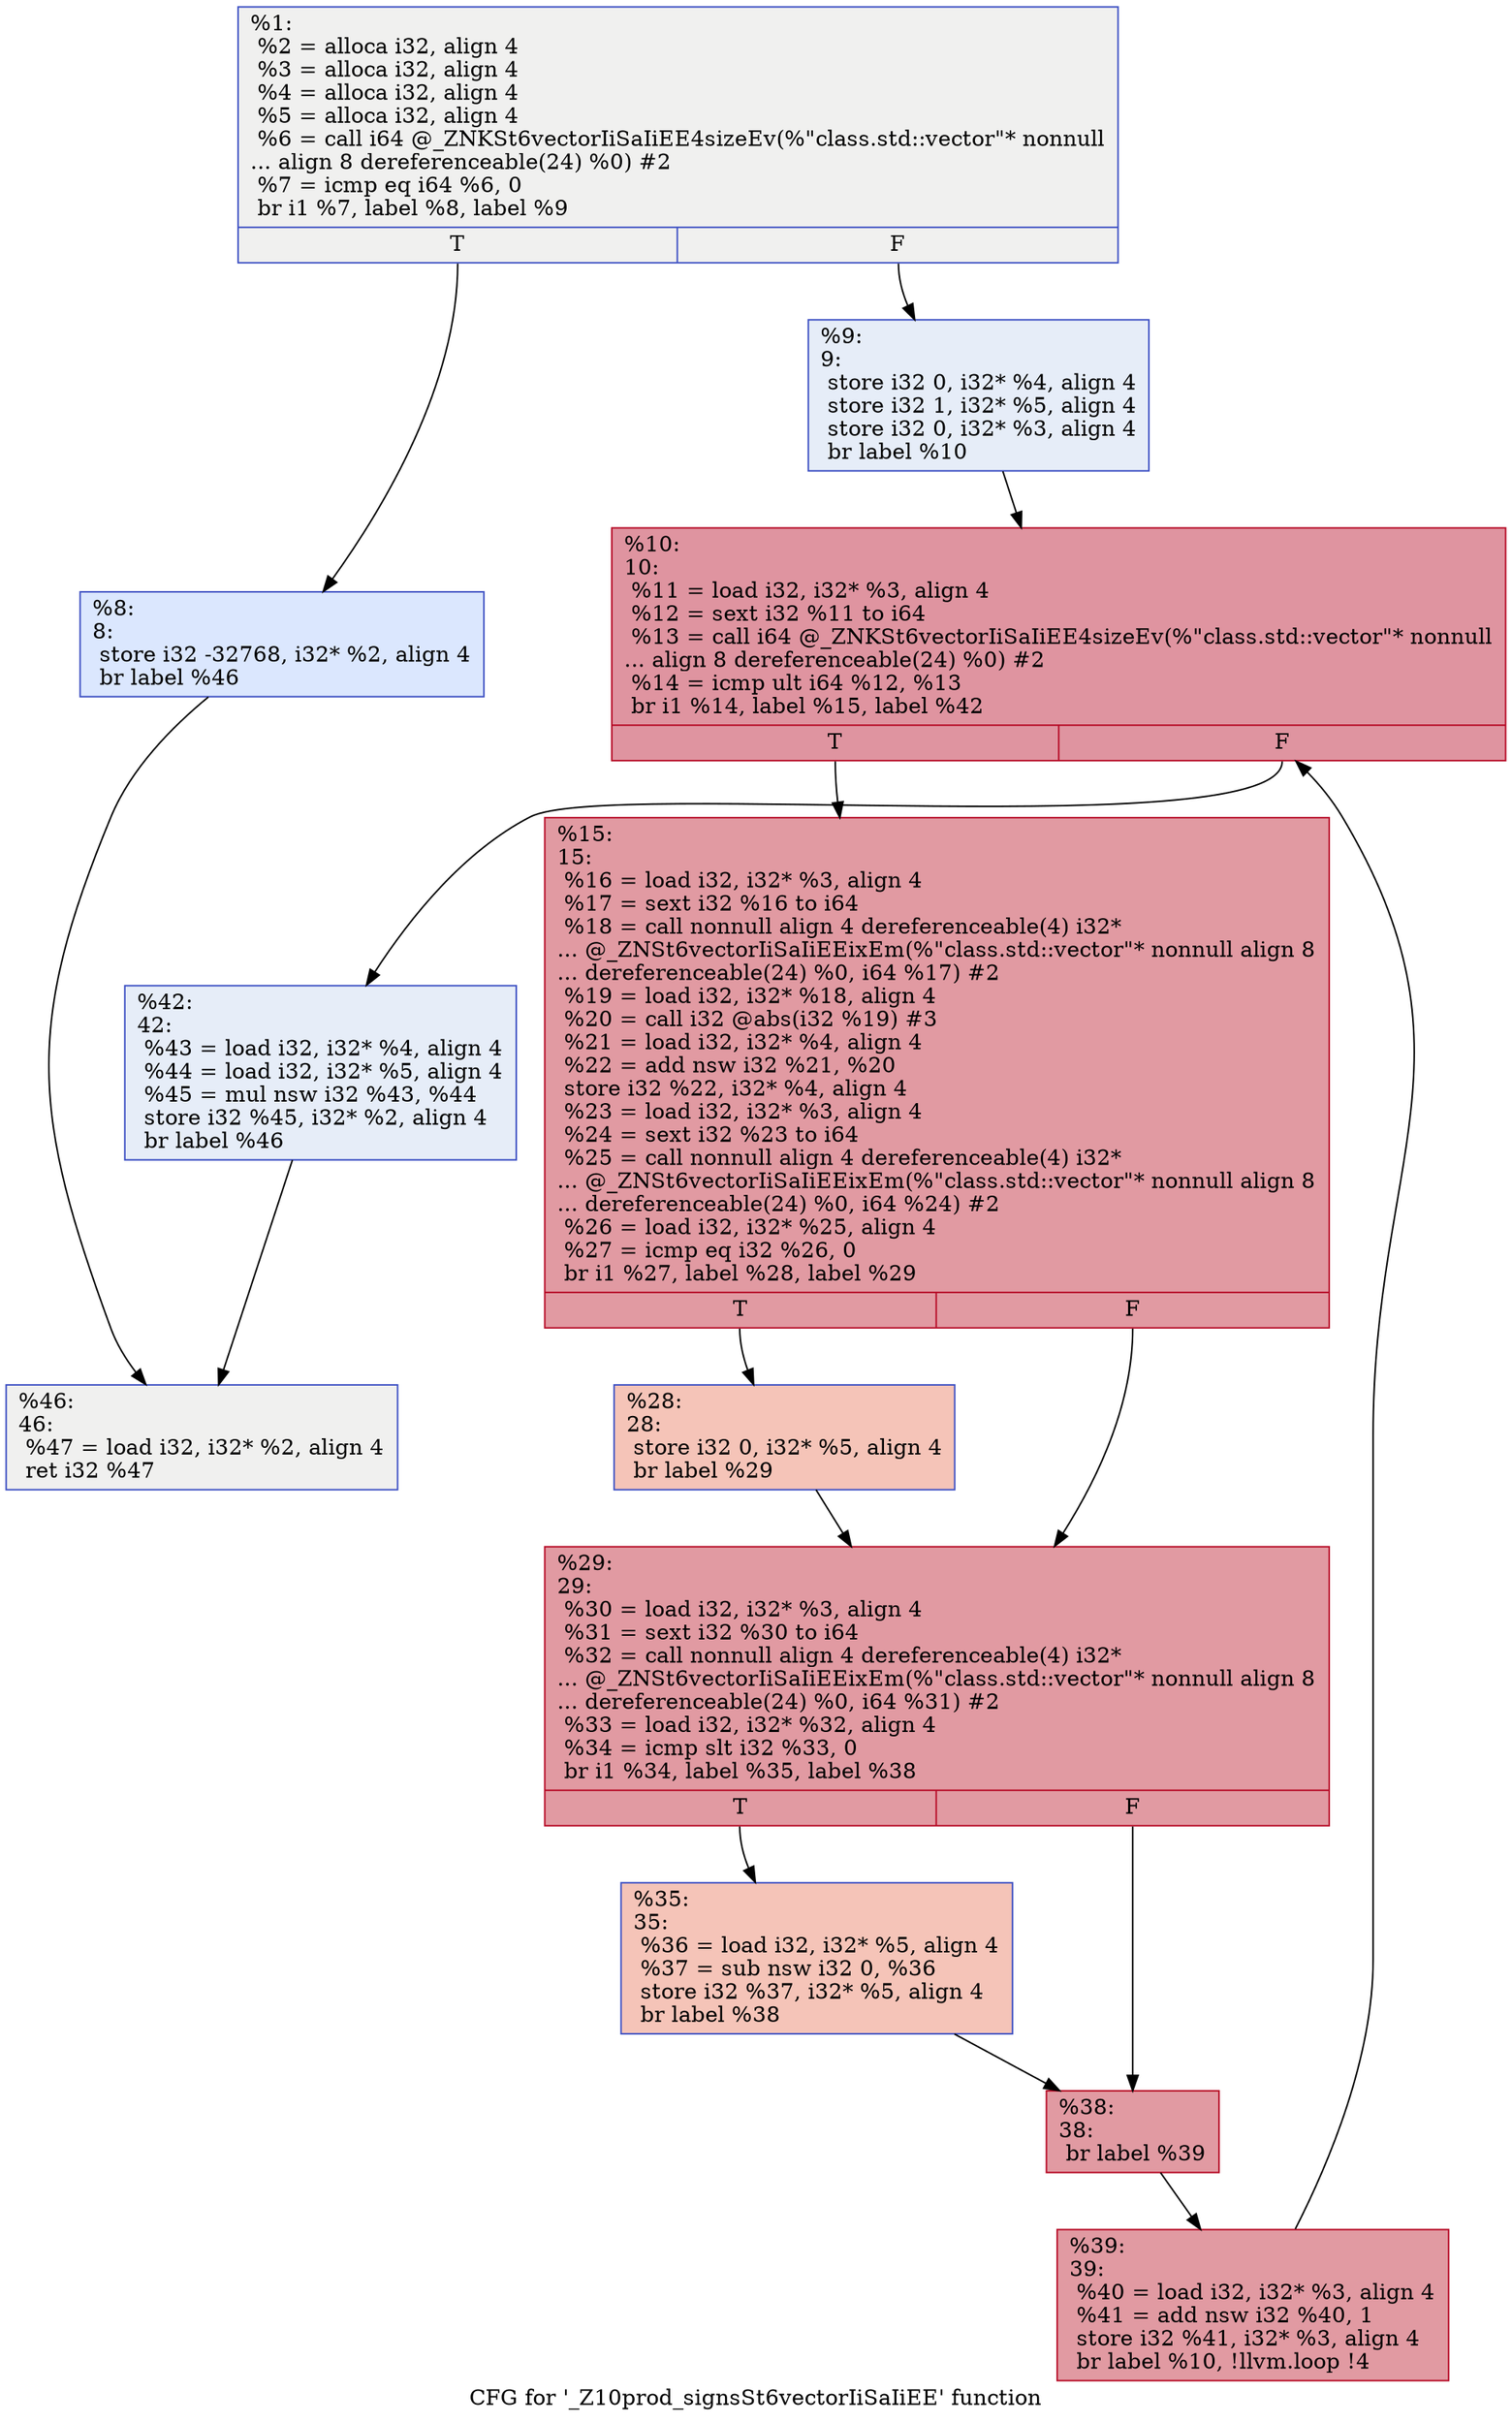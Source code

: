 digraph "CFG for '_Z10prod_signsSt6vectorIiSaIiEE' function" {
	label="CFG for '_Z10prod_signsSt6vectorIiSaIiEE' function";

	Node0x5640268b10c0 [shape=record,color="#3d50c3ff", style=filled, fillcolor="#dedcdb70",label="{%1:\l  %2 = alloca i32, align 4\l  %3 = alloca i32, align 4\l  %4 = alloca i32, align 4\l  %5 = alloca i32, align 4\l  %6 = call i64 @_ZNKSt6vectorIiSaIiEE4sizeEv(%\"class.std::vector\"* nonnull\l... align 8 dereferenceable(24) %0) #2\l  %7 = icmp eq i64 %6, 0\l  br i1 %7, label %8, label %9\l|{<s0>T|<s1>F}}"];
	Node0x5640268b10c0:s0 -> Node0x5640268b1cc0;
	Node0x5640268b10c0:s1 -> Node0x5640268b1d10;
	Node0x5640268b1cc0 [shape=record,color="#3d50c3ff", style=filled, fillcolor="#aec9fc70",label="{%8:\l8:                                                \l  store i32 -32768, i32* %2, align 4\l  br label %46\l}"];
	Node0x5640268b1cc0 -> Node0x5640268b18e0;
	Node0x5640268b1d10 [shape=record,color="#3d50c3ff", style=filled, fillcolor="#c7d7f070",label="{%9:\l9:                                                \l  store i32 0, i32* %4, align 4\l  store i32 1, i32* %5, align 4\l  store i32 0, i32* %3, align 4\l  br label %10\l}"];
	Node0x5640268b1d10 -> Node0x5640268b21f0;
	Node0x5640268b21f0 [shape=record,color="#b70d28ff", style=filled, fillcolor="#b70d2870",label="{%10:\l10:                                               \l  %11 = load i32, i32* %3, align 4\l  %12 = sext i32 %11 to i64\l  %13 = call i64 @_ZNKSt6vectorIiSaIiEE4sizeEv(%\"class.std::vector\"* nonnull\l... align 8 dereferenceable(24) %0) #2\l  %14 = icmp ult i64 %12, %13\l  br i1 %14, label %15, label %42\l|{<s0>T|<s1>F}}"];
	Node0x5640268b21f0:s0 -> Node0x5640268b2590;
	Node0x5640268b21f0:s1 -> Node0x5640268b25e0;
	Node0x5640268b2590 [shape=record,color="#b70d28ff", style=filled, fillcolor="#bb1b2c70",label="{%15:\l15:                                               \l  %16 = load i32, i32* %3, align 4\l  %17 = sext i32 %16 to i64\l  %18 = call nonnull align 4 dereferenceable(4) i32*\l... @_ZNSt6vectorIiSaIiEEixEm(%\"class.std::vector\"* nonnull align 8\l... dereferenceable(24) %0, i64 %17) #2\l  %19 = load i32, i32* %18, align 4\l  %20 = call i32 @abs(i32 %19) #3\l  %21 = load i32, i32* %4, align 4\l  %22 = add nsw i32 %21, %20\l  store i32 %22, i32* %4, align 4\l  %23 = load i32, i32* %3, align 4\l  %24 = sext i32 %23 to i64\l  %25 = call nonnull align 4 dereferenceable(4) i32*\l... @_ZNSt6vectorIiSaIiEEixEm(%\"class.std::vector\"* nonnull align 8\l... dereferenceable(24) %0, i64 %24) #2\l  %26 = load i32, i32* %25, align 4\l  %27 = icmp eq i32 %26, 0\l  br i1 %27, label %28, label %29\l|{<s0>T|<s1>F}}"];
	Node0x5640268b2590:s0 -> Node0x5640268b31a0;
	Node0x5640268b2590:s1 -> Node0x5640268b31f0;
	Node0x5640268b31a0 [shape=record,color="#3d50c3ff", style=filled, fillcolor="#e97a5f70",label="{%28:\l28:                                               \l  store i32 0, i32* %5, align 4\l  br label %29\l}"];
	Node0x5640268b31a0 -> Node0x5640268b31f0;
	Node0x5640268b31f0 [shape=record,color="#b70d28ff", style=filled, fillcolor="#bb1b2c70",label="{%29:\l29:                                               \l  %30 = load i32, i32* %3, align 4\l  %31 = sext i32 %30 to i64\l  %32 = call nonnull align 4 dereferenceable(4) i32*\l... @_ZNSt6vectorIiSaIiEEixEm(%\"class.std::vector\"* nonnull align 8\l... dereferenceable(24) %0, i64 %31) #2\l  %33 = load i32, i32* %32, align 4\l  %34 = icmp slt i32 %33, 0\l  br i1 %34, label %35, label %38\l|{<s0>T|<s1>F}}"];
	Node0x5640268b31f0:s0 -> Node0x5640268b3950;
	Node0x5640268b31f0:s1 -> Node0x5640268b39a0;
	Node0x5640268b3950 [shape=record,color="#3d50c3ff", style=filled, fillcolor="#e97a5f70",label="{%35:\l35:                                               \l  %36 = load i32, i32* %5, align 4\l  %37 = sub nsw i32 0, %36\l  store i32 %37, i32* %5, align 4\l  br label %38\l}"];
	Node0x5640268b3950 -> Node0x5640268b39a0;
	Node0x5640268b39a0 [shape=record,color="#b70d28ff", style=filled, fillcolor="#bb1b2c70",label="{%38:\l38:                                               \l  br label %39\l}"];
	Node0x5640268b39a0 -> Node0x5640268b3ca0;
	Node0x5640268b3ca0 [shape=record,color="#b70d28ff", style=filled, fillcolor="#bb1b2c70",label="{%39:\l39:                                               \l  %40 = load i32, i32* %3, align 4\l  %41 = add nsw i32 %40, 1\l  store i32 %41, i32* %3, align 4\l  br label %10, !llvm.loop !4\l}"];
	Node0x5640268b3ca0 -> Node0x5640268b21f0;
	Node0x5640268b25e0 [shape=record,color="#3d50c3ff", style=filled, fillcolor="#c7d7f070",label="{%42:\l42:                                               \l  %43 = load i32, i32* %4, align 4\l  %44 = load i32, i32* %5, align 4\l  %45 = mul nsw i32 %43, %44\l  store i32 %45, i32* %2, align 4\l  br label %46\l}"];
	Node0x5640268b25e0 -> Node0x5640268b18e0;
	Node0x5640268b18e0 [shape=record,color="#3d50c3ff", style=filled, fillcolor="#dedcdb70",label="{%46:\l46:                                               \l  %47 = load i32, i32* %2, align 4\l  ret i32 %47\l}"];
}
